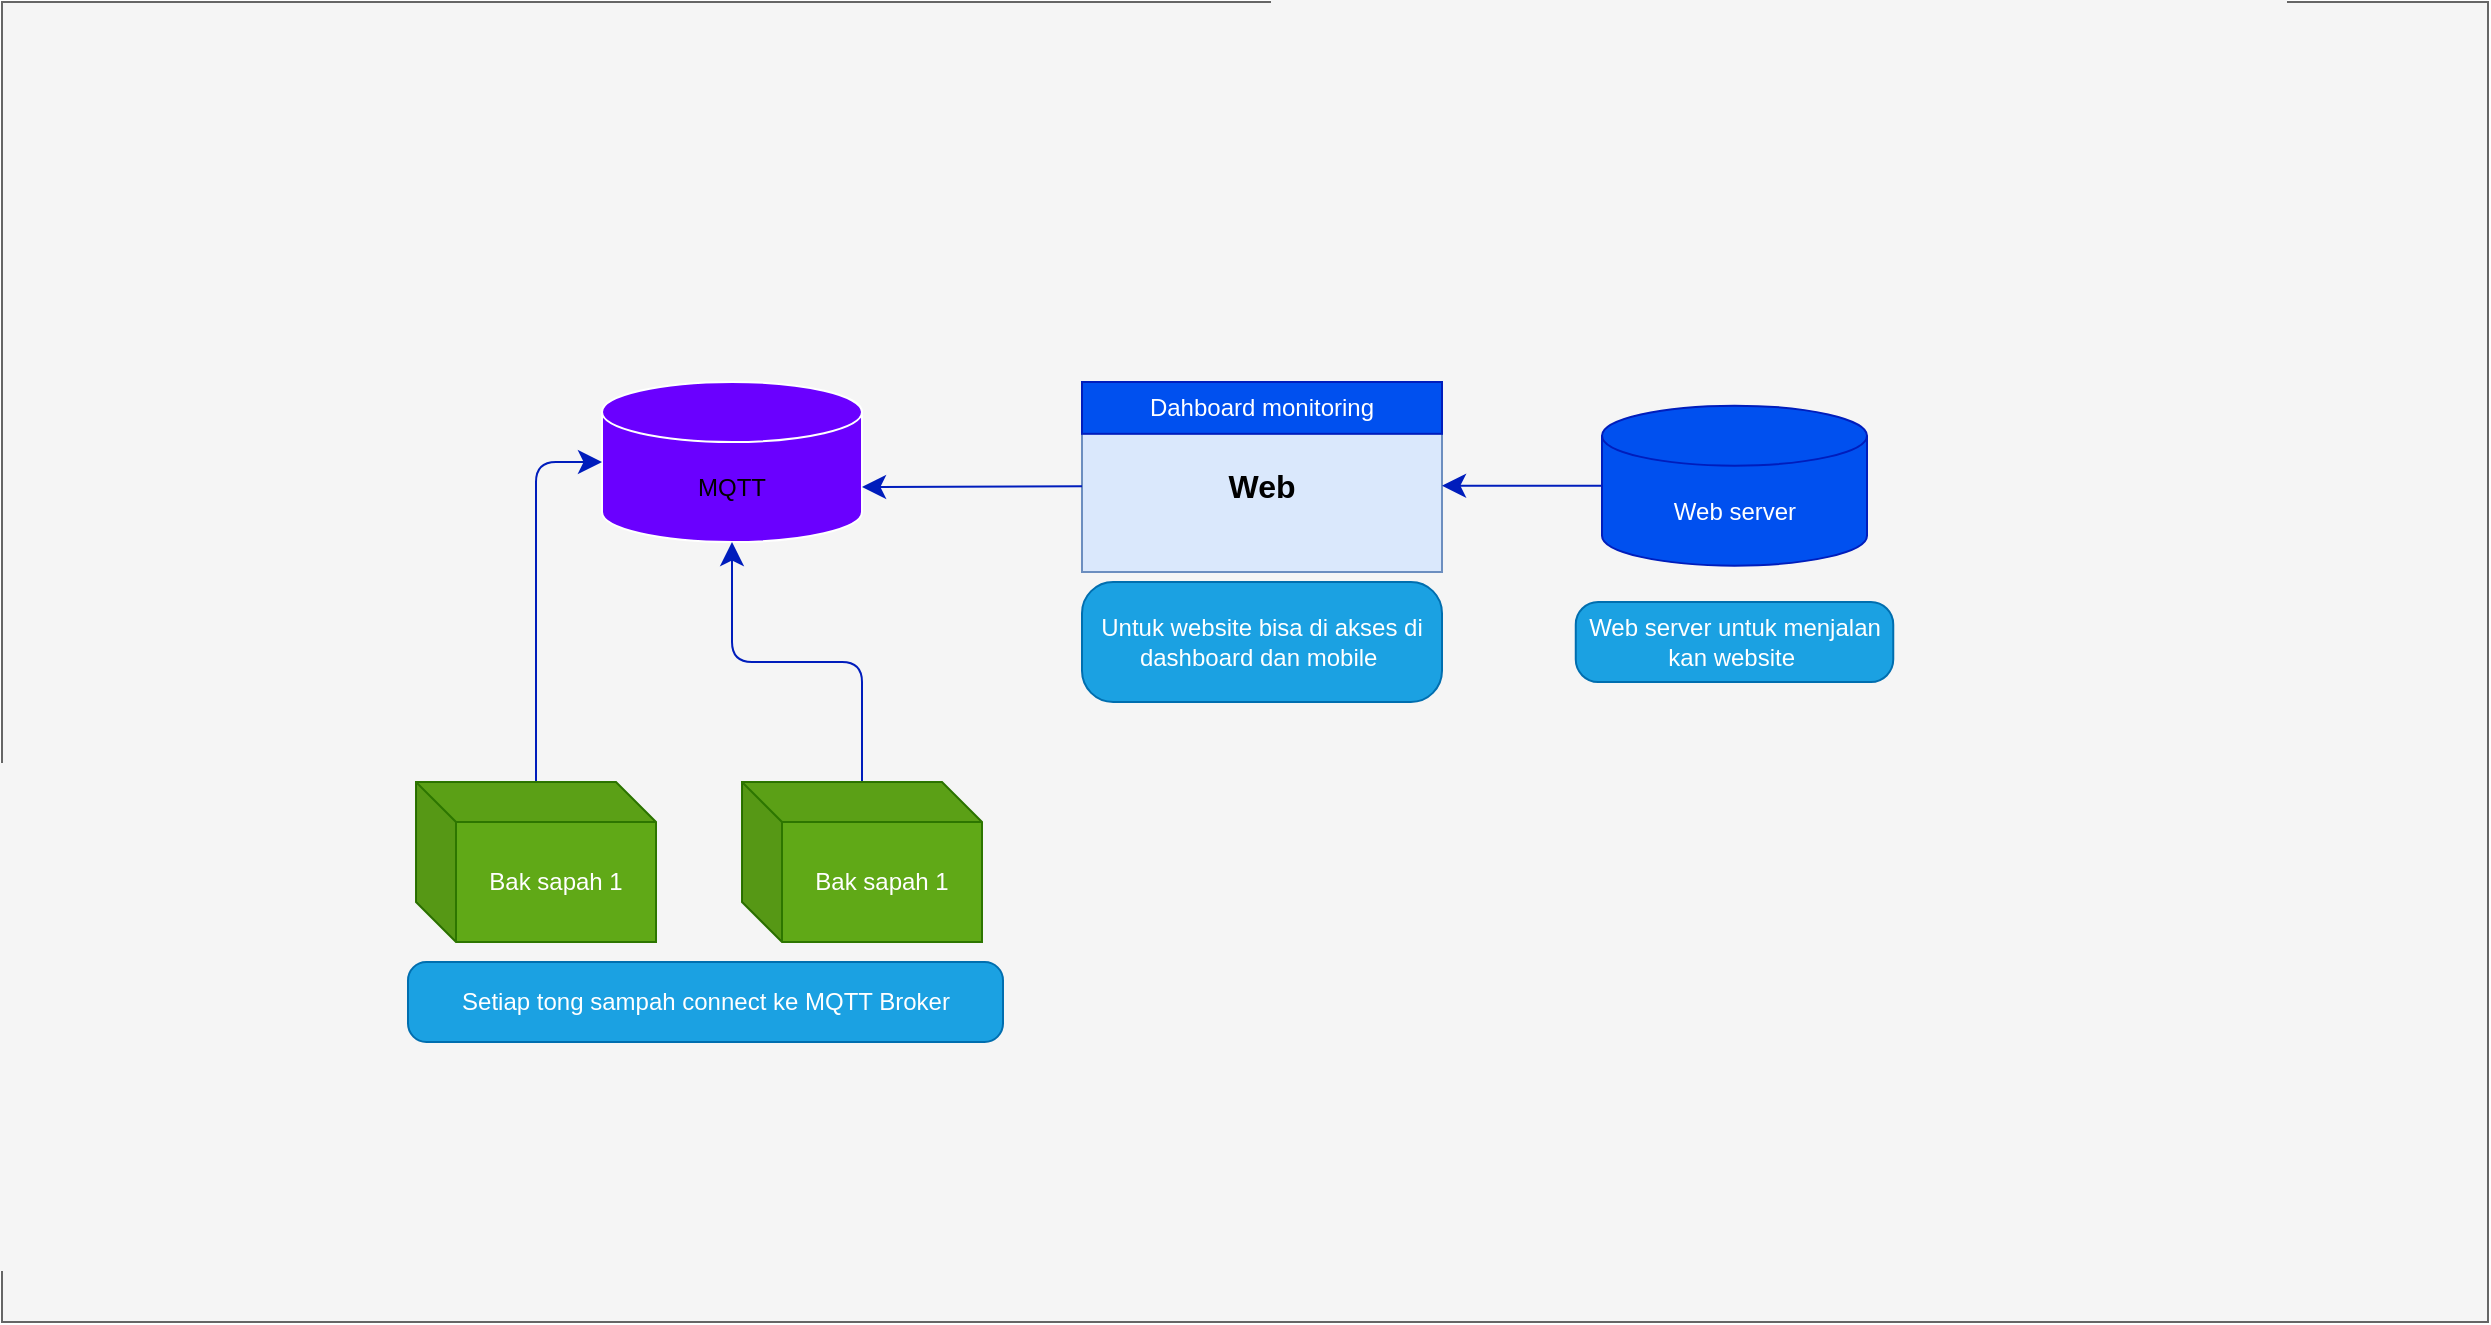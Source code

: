 <mxfile>
    <diagram id="fQ0JmHKr2INVG1e-5YvD" name="Page-1">
        <mxGraphModel dx="1332" dy="2112" grid="1" gridSize="10" guides="1" tooltips="1" connect="1" arrows="1" fold="1" page="1" pageScale="1" pageWidth="850" pageHeight="1100" math="0" shadow="0">
            <root>
                <mxCell id="0"/>
                <mxCell id="1" parent="0"/>
                <mxCell id="168" value="" style="rounded=0;whiteSpace=wrap;html=1;fillColor=#f5f5f5;strokeColor=#666666;fontColor=#333333;" vertex="1" parent="1">
                    <mxGeometry x="350" y="-750" width="1243" height="660" as="geometry"/>
                </mxCell>
                <mxCell id="81" value="&lt;font color=&quot;#000000&quot;&gt;MQTT&lt;/font&gt;" style="shape=cylinder3;whiteSpace=wrap;html=1;boundedLbl=1;backgroundOutline=1;size=15;fillColor=#6a00ff;strokeColor=#FFFFFF;fontColor=#ffffff;" parent="1" vertex="1">
                    <mxGeometry x="650" y="-560" width="130" height="80" as="geometry"/>
                </mxCell>
                <mxCell id="117" value="" style="group" parent="1" vertex="1" connectable="0">
                    <mxGeometry x="890" y="-560" width="270" height="107.5" as="geometry"/>
                </mxCell>
                <mxCell id="118" value="&lt;b&gt;&lt;font style=&quot;font-size: 16px;&quot;&gt;Web&lt;/font&gt;&lt;/b&gt;" style="rounded=0;whiteSpace=wrap;html=1;fillColor=#dae8fc;strokeColor=#6c8ebf;fontColor=#000000;" parent="117" vertex="1">
                    <mxGeometry y="8.636" width="180" height="86.364" as="geometry"/>
                </mxCell>
                <mxCell id="119" value="Dahboard monitoring" style="rounded=0;whiteSpace=wrap;html=1;fillColor=#0050ef;strokeColor=#001DBC;fontColor=#ffffff;" parent="117" vertex="1">
                    <mxGeometry width="180" height="25.909" as="geometry"/>
                </mxCell>
                <mxCell id="157" style="edgeStyle=none;html=1;entryX=1;entryY=0.5;entryDx=0;entryDy=0;startSize=9;endSize=9;fillColor=#0050ef;strokeColor=#001DBC;" parent="1" source="124" target="118" edge="1">
                    <mxGeometry relative="1" as="geometry"/>
                </mxCell>
                <mxCell id="124" value="Web server" style="shape=cylinder3;whiteSpace=wrap;html=1;boundedLbl=1;backgroundOutline=1;size=15;fontColor=#ffffff;fillColor=#0050ef;strokeColor=#001DBC;" parent="1" vertex="1">
                    <mxGeometry x="1150" y="-548.18" width="132.5" height="80" as="geometry"/>
                </mxCell>
                <mxCell id="130" style="edgeStyle=none;html=1;entryX=0;entryY=0.5;entryDx=0;entryDy=0;entryPerimeter=0;fontColor=#FFFFFF;fillColor=#0050ef;strokeColor=#001DBC;endSize=9;startSize=9;" parent="1" source="128" target="81" edge="1">
                    <mxGeometry relative="1" as="geometry">
                        <Array as="points">
                            <mxPoint x="617" y="-520"/>
                        </Array>
                    </mxGeometry>
                </mxCell>
                <mxCell id="128" value="Bak sapah 1" style="shape=cube;whiteSpace=wrap;html=1;boundedLbl=1;backgroundOutline=1;darkOpacity=0.05;darkOpacity2=0.1;fontColor=#ffffff;fillColor=#60a917;strokeColor=#2D7600;" parent="1" vertex="1">
                    <mxGeometry x="557" y="-360" width="120" height="80" as="geometry"/>
                </mxCell>
                <mxCell id="131" style="edgeStyle=none;html=1;entryX=0.5;entryY=1;entryDx=0;entryDy=0;entryPerimeter=0;fontColor=#FFFFFF;fillColor=#0050ef;strokeColor=#001DBC;endSize=9;startSize=9;" parent="1" source="129" target="81" edge="1">
                    <mxGeometry relative="1" as="geometry">
                        <Array as="points">
                            <mxPoint x="780" y="-420"/>
                            <mxPoint x="715" y="-420"/>
                        </Array>
                    </mxGeometry>
                </mxCell>
                <mxCell id="129" value="Bak sapah 1" style="shape=cube;whiteSpace=wrap;html=1;boundedLbl=1;backgroundOutline=1;darkOpacity=0.05;darkOpacity2=0.1;fontColor=#ffffff;fillColor=#60a917;strokeColor=#2D7600;" parent="1" vertex="1">
                    <mxGeometry x="720" y="-360" width="120" height="80" as="geometry"/>
                </mxCell>
                <mxCell id="140" value="&lt;span style=&quot;&quot;&gt;Web server untuk menjalan kan website&amp;nbsp;&lt;/span&gt;" style="rounded=1;whiteSpace=wrap;html=1;fontColor=#ffffff;arcSize=28;fillColor=#1ba1e2;strokeColor=#006EAF;" parent="1" vertex="1">
                    <mxGeometry x="1136.88" y="-450" width="158.75" height="40" as="geometry"/>
                </mxCell>
                <mxCell id="147" value="&lt;span style=&quot;&quot;&gt;Untuk website bisa di akses di dashboard dan mobile&amp;nbsp;&lt;/span&gt;" style="rounded=1;whiteSpace=wrap;html=1;fontColor=#ffffff;arcSize=26;fillColor=#1ba1e2;strokeColor=#006EAF;" parent="1" vertex="1">
                    <mxGeometry x="890" y="-460" width="180" height="60" as="geometry"/>
                </mxCell>
                <mxCell id="159" style="edgeStyle=none;html=1;entryX=1;entryY=0;entryDx=0;entryDy=52.5;entryPerimeter=0;startSize=9;endSize=9;fillColor=#0050ef;strokeColor=#001DBC;" parent="1" source="118" target="81" edge="1">
                    <mxGeometry relative="1" as="geometry"/>
                </mxCell>
                <mxCell id="166" value="Setiap tong sampah connect ke MQTT Broker" style="rounded=1;whiteSpace=wrap;html=1;fontColor=#ffffff;arcSize=23;fillColor=#1ba1e2;strokeColor=#006EAF;" parent="1" vertex="1">
                    <mxGeometry x="553" y="-270" width="297.5" height="40" as="geometry"/>
                </mxCell>
            </root>
        </mxGraphModel>
    </diagram>
</mxfile>